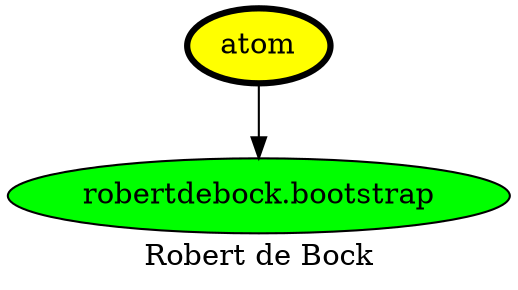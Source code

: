 digraph PhiloDilemma {
  label = "Robert de Bock" ;
  overlap=false
  {
    "atom" [fillcolor=yellow style=filled penwidth=3]
    "robertdebock.bootstrap" [fillcolor=green style=filled]
  }
  "atom" -> "robertdebock.bootstrap"
}
